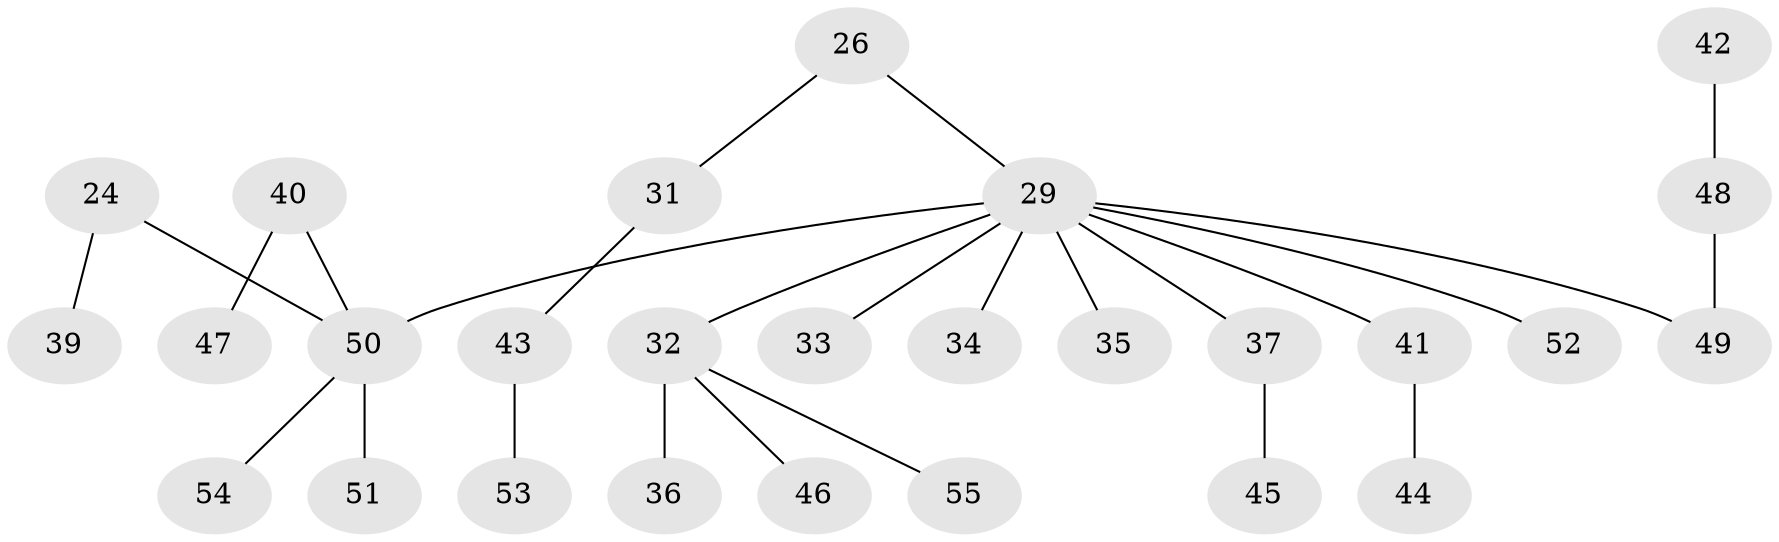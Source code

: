 // original degree distribution, {5: 0.01818181818181818, 4: 0.03636363636363636, 6: 0.01818181818181818, 2: 0.32727272727272727, 3: 0.18181818181818182, 1: 0.41818181818181815}
// Generated by graph-tools (version 1.1) at 2025/53/03/09/25 04:53:31]
// undirected, 27 vertices, 26 edges
graph export_dot {
graph [start="1"]
  node [color=gray90,style=filled];
  24;
  26;
  29 [super="+1+2+8+14+25+28"];
  31;
  32;
  33;
  34;
  35;
  36;
  37;
  39;
  40 [super="+15"];
  41 [super="+30"];
  42;
  43;
  44;
  45;
  46;
  47;
  48 [super="+38"];
  49 [super="+20"];
  50 [super="+7+12+16+10+19+21+22"];
  51;
  52;
  53;
  54;
  55;
  24 -- 39;
  24 -- 50;
  26 -- 31;
  26 -- 29;
  29 -- 32;
  29 -- 52;
  29 -- 37;
  29 -- 33;
  29 -- 50;
  29 -- 35;
  29 -- 41;
  29 -- 49;
  29 -- 34;
  31 -- 43;
  32 -- 36;
  32 -- 46;
  32 -- 55;
  37 -- 45;
  40 -- 47;
  40 -- 50;
  41 -- 44;
  42 -- 48;
  43 -- 53;
  48 -- 49;
  50 -- 51;
  50 -- 54;
}
